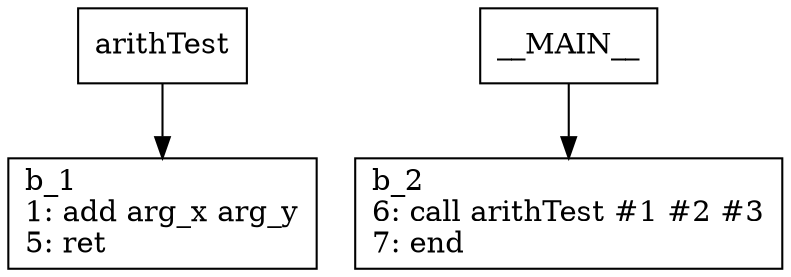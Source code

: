 digraph Computation {
node [shape=box];
arithTest -> b_1;
b_1 [label="b_1\l1: add arg_x arg_y\l5: ret \l"]
__MAIN__ -> b_2;
b_2 [label="b_2\l6: call arithTest #1 #2 #3\l7: end\l"]
}